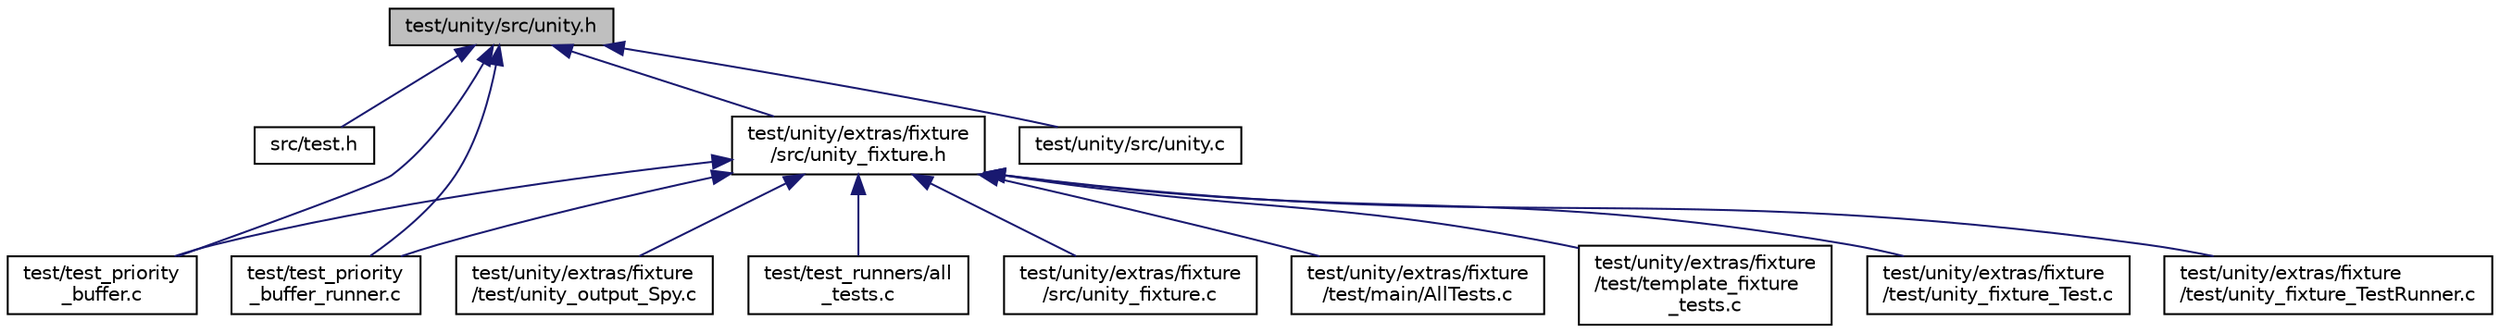 digraph "test/unity/src/unity.h"
{
  edge [fontname="Helvetica",fontsize="10",labelfontname="Helvetica",labelfontsize="10"];
  node [fontname="Helvetica",fontsize="10",shape=record];
  Node9 [label="test/unity/src/unity.h",height=0.2,width=0.4,color="black", fillcolor="grey75", style="filled", fontcolor="black"];
  Node9 -> Node10 [dir="back",color="midnightblue",fontsize="10",style="solid",fontname="Helvetica"];
  Node10 [label="src/test.h",height=0.2,width=0.4,color="black", fillcolor="white", style="filled",URL="$test_8h.html"];
  Node9 -> Node11 [dir="back",color="midnightblue",fontsize="10",style="solid",fontname="Helvetica"];
  Node11 [label="test/test_priority\l_buffer.c",height=0.2,width=0.4,color="black", fillcolor="white", style="filled",URL="$test__priority__buffer_8c.html"];
  Node9 -> Node12 [dir="back",color="midnightblue",fontsize="10",style="solid",fontname="Helvetica"];
  Node12 [label="test/test_priority\l_buffer_runner.c",height=0.2,width=0.4,color="black", fillcolor="white", style="filled",URL="$test__priority__buffer__runner_8c.html"];
  Node9 -> Node13 [dir="back",color="midnightblue",fontsize="10",style="solid",fontname="Helvetica"];
  Node13 [label="test/unity/extras/fixture\l/src/unity_fixture.h",height=0.2,width=0.4,color="black", fillcolor="white", style="filled",URL="$unity__fixture_8h.html"];
  Node13 -> Node11 [dir="back",color="midnightblue",fontsize="10",style="solid",fontname="Helvetica"];
  Node13 -> Node12 [dir="back",color="midnightblue",fontsize="10",style="solid",fontname="Helvetica"];
  Node13 -> Node14 [dir="back",color="midnightblue",fontsize="10",style="solid",fontname="Helvetica"];
  Node14 [label="test/test_runners/all\l_tests.c",height=0.2,width=0.4,color="black", fillcolor="white", style="filled",URL="$all__tests_8c.html"];
  Node13 -> Node15 [dir="back",color="midnightblue",fontsize="10",style="solid",fontname="Helvetica"];
  Node15 [label="test/unity/extras/fixture\l/src/unity_fixture.c",height=0.2,width=0.4,color="black", fillcolor="white", style="filled",URL="$unity__fixture_8c.html"];
  Node13 -> Node16 [dir="back",color="midnightblue",fontsize="10",style="solid",fontname="Helvetica"];
  Node16 [label="test/unity/extras/fixture\l/test/main/AllTests.c",height=0.2,width=0.4,color="black", fillcolor="white", style="filled",URL="$AllTests_8c.html"];
  Node13 -> Node17 [dir="back",color="midnightblue",fontsize="10",style="solid",fontname="Helvetica"];
  Node17 [label="test/unity/extras/fixture\l/test/template_fixture\l_tests.c",height=0.2,width=0.4,color="black", fillcolor="white", style="filled",URL="$template__fixture__tests_8c.html"];
  Node13 -> Node18 [dir="back",color="midnightblue",fontsize="10",style="solid",fontname="Helvetica"];
  Node18 [label="test/unity/extras/fixture\l/test/unity_fixture_Test.c",height=0.2,width=0.4,color="black", fillcolor="white", style="filled",URL="$unity__fixture__Test_8c.html"];
  Node13 -> Node19 [dir="back",color="midnightblue",fontsize="10",style="solid",fontname="Helvetica"];
  Node19 [label="test/unity/extras/fixture\l/test/unity_fixture_TestRunner.c",height=0.2,width=0.4,color="black", fillcolor="white", style="filled",URL="$unity__fixture__TestRunner_8c.html"];
  Node13 -> Node20 [dir="back",color="midnightblue",fontsize="10",style="solid",fontname="Helvetica"];
  Node20 [label="test/unity/extras/fixture\l/test/unity_output_Spy.c",height=0.2,width=0.4,color="black", fillcolor="white", style="filled",URL="$unity__output__Spy_8c.html"];
  Node9 -> Node21 [dir="back",color="midnightblue",fontsize="10",style="solid",fontname="Helvetica"];
  Node21 [label="test/unity/src/unity.c",height=0.2,width=0.4,color="black", fillcolor="white", style="filled",URL="$unity_8c.html"];
}
